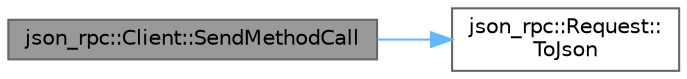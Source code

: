 digraph "json_rpc::Client::SendMethodCall"
{
 // LATEX_PDF_SIZE
  bgcolor="transparent";
  edge [fontname=Helvetica,fontsize=10,labelfontname=Helvetica,labelfontsize=10];
  node [fontname=Helvetica,fontsize=10,shape=box,height=0.2,width=0.4];
  rankdir="LR";
  Node1 [id="Node000001",label="json_rpc::Client::SendMethodCall",height=0.2,width=0.4,color="gray40", fillcolor="grey60", style="filled", fontcolor="black",tooltip="Sends an RPC method call to the server."];
  Node1 -> Node2 [id="edge1_Node000001_Node000002",color="steelblue1",style="solid",tooltip=" "];
  Node2 [id="Node000002",label="json_rpc::Request::\lToJson",height=0.2,width=0.4,color="grey40", fillcolor="white", style="filled",URL="$classjson__rpc_1_1Request.html#a4673d7ee695ffb2abf7c33ee247e7ac1",tooltip="Serializes the Request object to a JSON object."];
}
